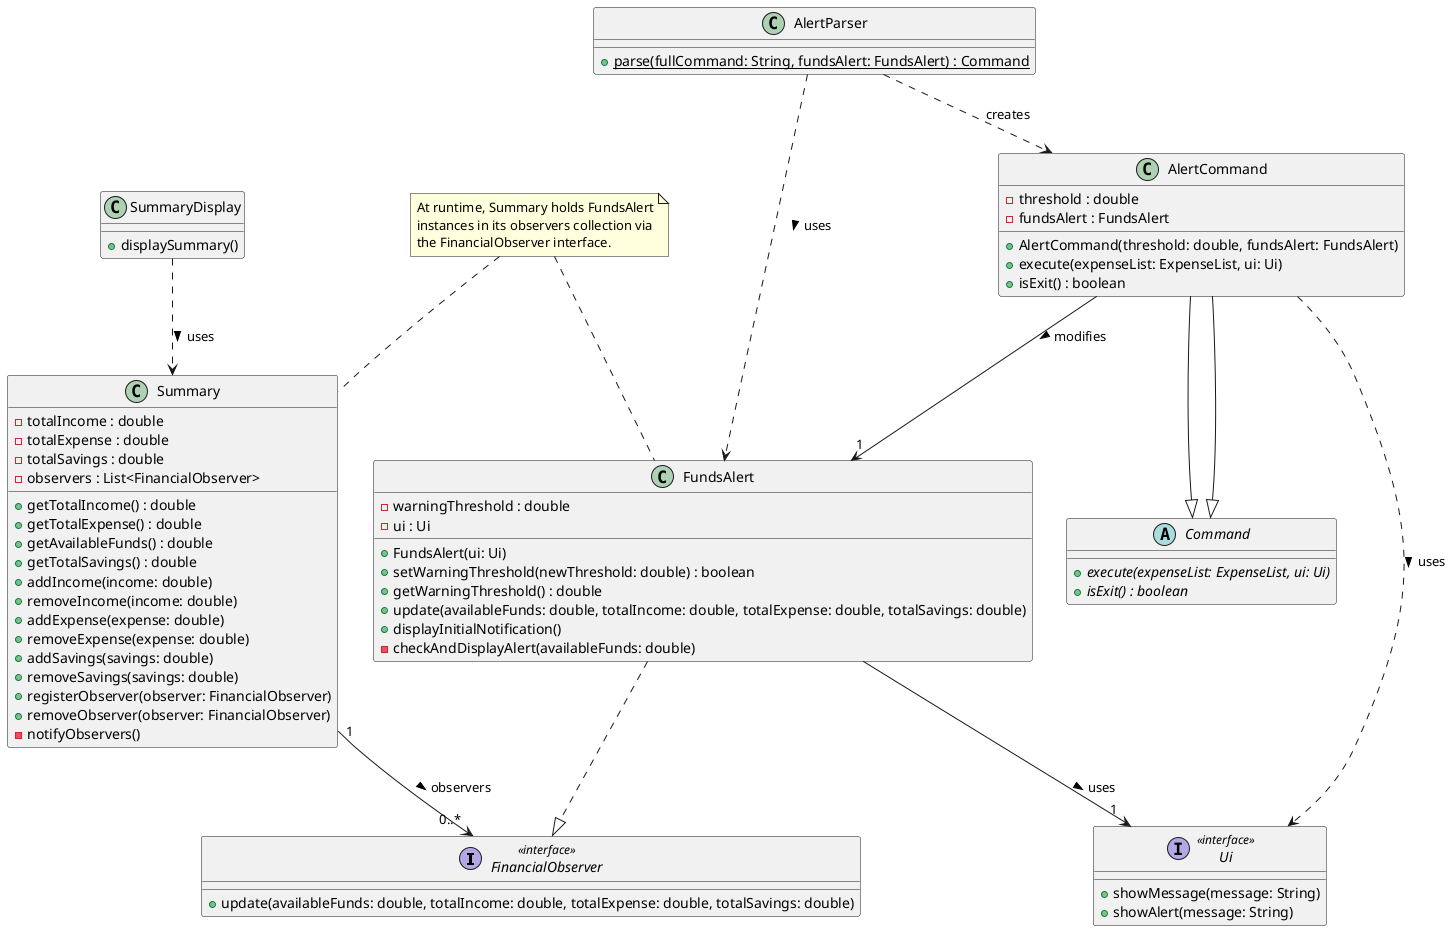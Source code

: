 @startuml
' Improved class diagram based on code and CS2113 principles

skinparam classAttributeIconSize 0 ' Hide default attribute icon for cleaner look

interface FinancialObserver <<interface>> {
  + update(availableFunds: double, totalIncome: double, totalExpense: double, totalSavings: double)
}

class Summary {
  - totalIncome : double
  - totalExpense : double
  - totalSavings : double
  - observers : List<FinancialObserver>
  + getTotalIncome() : double
  + getTotalExpense() : double
  + getAvailableFunds() : double
  + getTotalSavings() : double
  + addIncome(income: double)
  + removeIncome(income: double)
  + addExpense(expense: double)
  + removeExpense(expense: double)
  + addSavings(savings: double)
  + removeSavings(savings: double)
  + registerObserver(observer: FinancialObserver)
  + removeObserver(observer: FinancialObserver)
  - notifyObservers()
}

class FundsAlert {
  - warningThreshold : double
  - ui : Ui
  + FundsAlert(ui: Ui)
  + setWarningThreshold(newThreshold: double) : boolean
  + getWarningThreshold() : double
  + update(availableFunds: double, totalIncome: double, totalExpense: double, totalSavings: double)
  + displayInitialNotification()
  - checkAndDisplayAlert(availableFunds: double)
}

class AlertCommand extends Command {
  - threshold : double
  - fundsAlert : FundsAlert
  + AlertCommand(threshold: double, fundsAlert: FundsAlert)
  + execute(expenseList: ExpenseList, ui: Ui)
  + isExit() : boolean
}

class AlertParser {
  + {static} parse(fullCommand: String, fundsAlert: FundsAlert) : Command
}

class SummaryDisplay {
  + displaySummary()
}

' --- External/Placeholder Classes ---
interface Ui <<interface>> {
  + showMessage(message: String)
  + showAlert(message: String)
}

abstract class Command {
  + {abstract} execute(expenseList: ExpenseList, ui: Ui)
  + {abstract} isExit() : boolean
}

' --- Relationships ---
Summary "1" --> "0..*" FinancialObserver : observers >
FundsAlert ..|> FinancialObserver
FundsAlert --> "1" Ui : uses >

AlertCommand --|> Command
AlertCommand --> "1" FundsAlert : modifies >
AlertCommand ..> Ui : uses >

AlertParser ..> AlertCommand : creates
AlertParser ..> FundsAlert : uses >

SummaryDisplay ..> Summary : uses >

' --- Notes ---
note "At runtime, Summary holds FundsAlert\ninstances in its observers collection via\nthe FinancialObserver interface." as N1
N1 .. Summary
N1 .. FundsAlert

@enduml